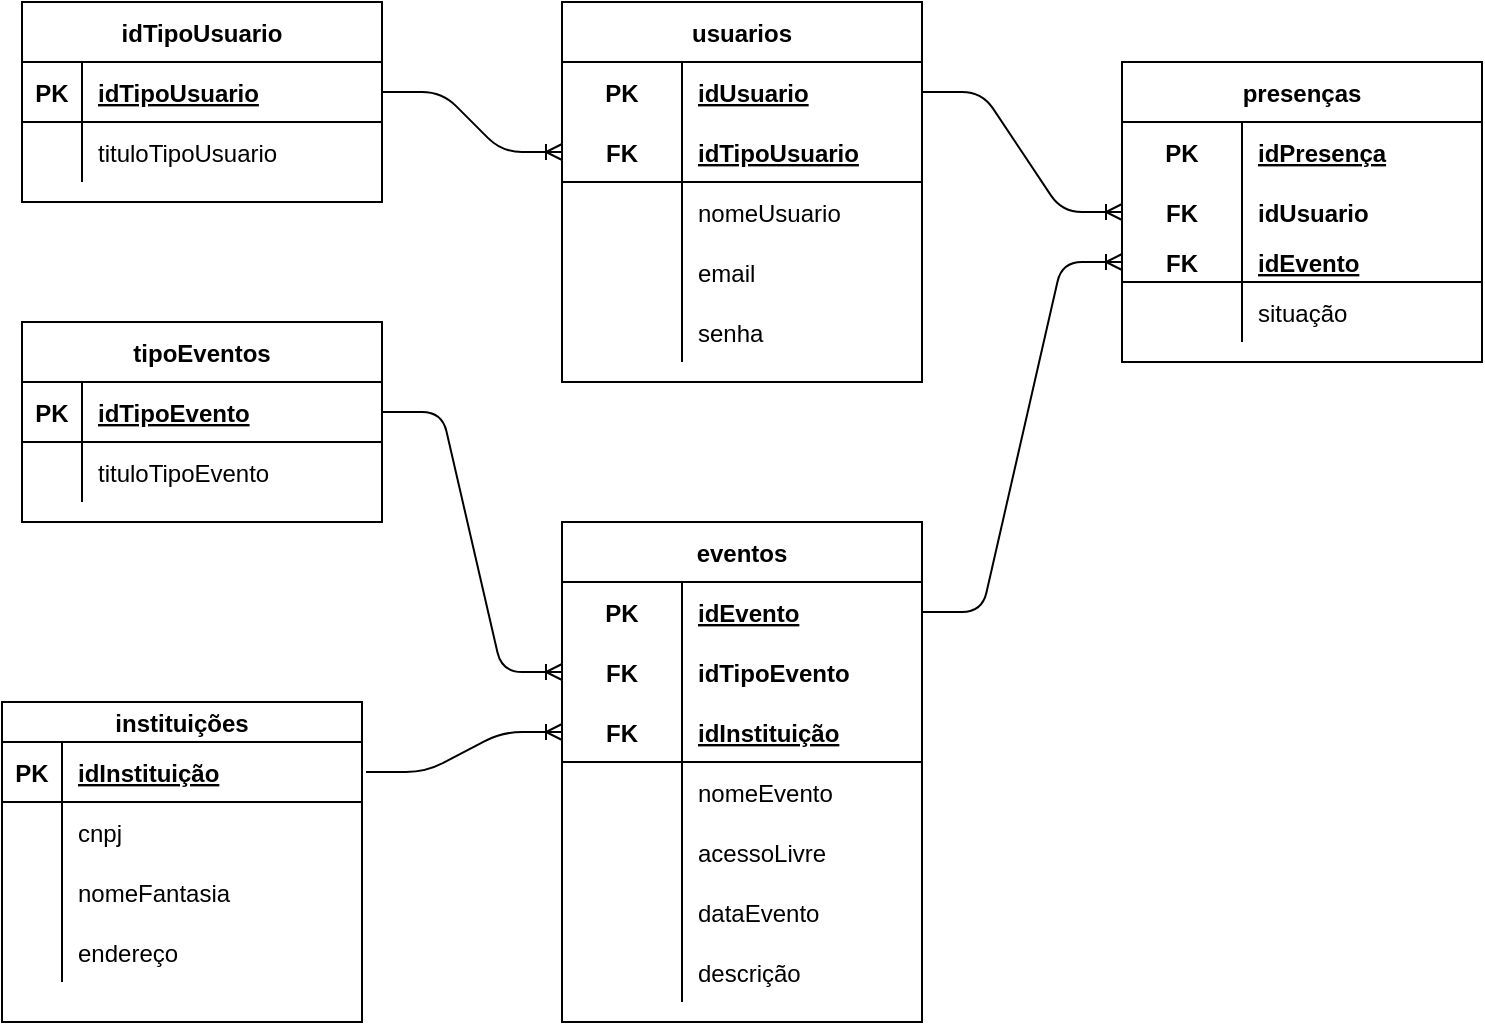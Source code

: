 <mxfile version="14.4.4" type="device"><diagram id="R2lEEEUBdFMjLlhIrx00" name="Page-1"><mxGraphModel dx="852" dy="410" grid="1" gridSize="10" guides="1" tooltips="1" connect="1" arrows="1" fold="1" page="1" pageScale="1" pageWidth="850" pageHeight="1100" math="0" shadow="0" extFonts="Permanent Marker^https://fonts.googleapis.com/css?family=Permanent+Marker"><root><mxCell id="0"/><mxCell id="1" parent="0"/><mxCell id="OyFUV-gfyBCYpzRQKkm_-36" value="tipoEventos" style="shape=table;startSize=30;container=1;collapsible=1;childLayout=tableLayout;fixedRows=1;rowLines=0;fontStyle=1;align=center;resizeLast=1;" vertex="1" parent="1"><mxGeometry x="90" y="240" width="180" height="100" as="geometry"/></mxCell><mxCell id="OyFUV-gfyBCYpzRQKkm_-37" value="" style="shape=partialRectangle;collapsible=0;dropTarget=0;pointerEvents=0;fillColor=none;top=0;left=0;bottom=1;right=0;points=[[0,0.5],[1,0.5]];portConstraint=eastwest;" vertex="1" parent="OyFUV-gfyBCYpzRQKkm_-36"><mxGeometry y="30" width="180" height="30" as="geometry"/></mxCell><mxCell id="OyFUV-gfyBCYpzRQKkm_-38" value="PK" style="shape=partialRectangle;connectable=0;fillColor=none;top=0;left=0;bottom=0;right=0;fontStyle=1;overflow=hidden;" vertex="1" parent="OyFUV-gfyBCYpzRQKkm_-37"><mxGeometry width="30" height="30" as="geometry"/></mxCell><mxCell id="OyFUV-gfyBCYpzRQKkm_-39" value="idTipoEvento" style="shape=partialRectangle;connectable=0;fillColor=none;top=0;left=0;bottom=0;right=0;align=left;spacingLeft=6;fontStyle=5;overflow=hidden;" vertex="1" parent="OyFUV-gfyBCYpzRQKkm_-37"><mxGeometry x="30" width="150" height="30" as="geometry"/></mxCell><mxCell id="OyFUV-gfyBCYpzRQKkm_-40" value="" style="shape=partialRectangle;collapsible=0;dropTarget=0;pointerEvents=0;fillColor=none;top=0;left=0;bottom=0;right=0;points=[[0,0.5],[1,0.5]];portConstraint=eastwest;" vertex="1" parent="OyFUV-gfyBCYpzRQKkm_-36"><mxGeometry y="60" width="180" height="30" as="geometry"/></mxCell><mxCell id="OyFUV-gfyBCYpzRQKkm_-41" value="" style="shape=partialRectangle;connectable=0;fillColor=none;top=0;left=0;bottom=0;right=0;editable=1;overflow=hidden;" vertex="1" parent="OyFUV-gfyBCYpzRQKkm_-40"><mxGeometry width="30" height="30" as="geometry"/></mxCell><mxCell id="OyFUV-gfyBCYpzRQKkm_-42" value="tituloTipoEvento" style="shape=partialRectangle;connectable=0;fillColor=none;top=0;left=0;bottom=0;right=0;align=left;spacingLeft=6;overflow=hidden;" vertex="1" parent="OyFUV-gfyBCYpzRQKkm_-40"><mxGeometry x="30" width="150" height="30" as="geometry"/></mxCell><mxCell id="OyFUV-gfyBCYpzRQKkm_-49" value="instituições" style="shape=table;startSize=20;container=1;collapsible=1;childLayout=tableLayout;fixedRows=1;rowLines=0;fontStyle=1;align=center;resizeLast=1;" vertex="1" parent="1"><mxGeometry x="80" y="430" width="180" height="160" as="geometry"/></mxCell><mxCell id="OyFUV-gfyBCYpzRQKkm_-50" value="" style="shape=partialRectangle;collapsible=0;dropTarget=0;pointerEvents=0;fillColor=none;top=0;left=0;bottom=1;right=0;points=[[0,0.5],[1,0.5]];portConstraint=eastwest;" vertex="1" parent="OyFUV-gfyBCYpzRQKkm_-49"><mxGeometry y="20" width="180" height="30" as="geometry"/></mxCell><mxCell id="OyFUV-gfyBCYpzRQKkm_-51" value="PK" style="shape=partialRectangle;connectable=0;fillColor=none;top=0;left=0;bottom=0;right=0;fontStyle=1;overflow=hidden;" vertex="1" parent="OyFUV-gfyBCYpzRQKkm_-50"><mxGeometry width="30" height="30" as="geometry"/></mxCell><mxCell id="OyFUV-gfyBCYpzRQKkm_-52" value="idInstituição" style="shape=partialRectangle;connectable=0;fillColor=none;top=0;left=0;bottom=0;right=0;align=left;spacingLeft=6;fontStyle=5;overflow=hidden;" vertex="1" parent="OyFUV-gfyBCYpzRQKkm_-50"><mxGeometry x="30" width="150" height="30" as="geometry"/></mxCell><mxCell id="OyFUV-gfyBCYpzRQKkm_-53" value="" style="shape=partialRectangle;collapsible=0;dropTarget=0;pointerEvents=0;fillColor=none;top=0;left=0;bottom=0;right=0;points=[[0,0.5],[1,0.5]];portConstraint=eastwest;" vertex="1" parent="OyFUV-gfyBCYpzRQKkm_-49"><mxGeometry y="50" width="180" height="30" as="geometry"/></mxCell><mxCell id="OyFUV-gfyBCYpzRQKkm_-54" value="" style="shape=partialRectangle;connectable=0;fillColor=none;top=0;left=0;bottom=0;right=0;editable=1;overflow=hidden;" vertex="1" parent="OyFUV-gfyBCYpzRQKkm_-53"><mxGeometry width="30" height="30" as="geometry"/></mxCell><mxCell id="OyFUV-gfyBCYpzRQKkm_-55" value="cnpj" style="shape=partialRectangle;connectable=0;fillColor=none;top=0;left=0;bottom=0;right=0;align=left;spacingLeft=6;overflow=hidden;" vertex="1" parent="OyFUV-gfyBCYpzRQKkm_-53"><mxGeometry x="30" width="150" height="30" as="geometry"/></mxCell><mxCell id="OyFUV-gfyBCYpzRQKkm_-56" value="" style="shape=partialRectangle;collapsible=0;dropTarget=0;pointerEvents=0;fillColor=none;top=0;left=0;bottom=0;right=0;points=[[0,0.5],[1,0.5]];portConstraint=eastwest;" vertex="1" parent="OyFUV-gfyBCYpzRQKkm_-49"><mxGeometry y="80" width="180" height="30" as="geometry"/></mxCell><mxCell id="OyFUV-gfyBCYpzRQKkm_-57" value="" style="shape=partialRectangle;connectable=0;fillColor=none;top=0;left=0;bottom=0;right=0;editable=1;overflow=hidden;" vertex="1" parent="OyFUV-gfyBCYpzRQKkm_-56"><mxGeometry width="30" height="30" as="geometry"/></mxCell><mxCell id="OyFUV-gfyBCYpzRQKkm_-58" value="nomeFantasia" style="shape=partialRectangle;connectable=0;fillColor=none;top=0;left=0;bottom=0;right=0;align=left;spacingLeft=6;overflow=hidden;" vertex="1" parent="OyFUV-gfyBCYpzRQKkm_-56"><mxGeometry x="30" width="150" height="30" as="geometry"/></mxCell><mxCell id="OyFUV-gfyBCYpzRQKkm_-59" value="" style="shape=partialRectangle;collapsible=0;dropTarget=0;pointerEvents=0;fillColor=none;top=0;left=0;bottom=0;right=0;points=[[0,0.5],[1,0.5]];portConstraint=eastwest;" vertex="1" parent="OyFUV-gfyBCYpzRQKkm_-49"><mxGeometry y="110" width="180" height="30" as="geometry"/></mxCell><mxCell id="OyFUV-gfyBCYpzRQKkm_-60" value="" style="shape=partialRectangle;connectable=0;fillColor=none;top=0;left=0;bottom=0;right=0;editable=1;overflow=hidden;" vertex="1" parent="OyFUV-gfyBCYpzRQKkm_-59"><mxGeometry width="30" height="30" as="geometry"/></mxCell><mxCell id="OyFUV-gfyBCYpzRQKkm_-61" value="endereço" style="shape=partialRectangle;connectable=0;fillColor=none;top=0;left=0;bottom=0;right=0;align=left;spacingLeft=6;overflow=hidden;" vertex="1" parent="OyFUV-gfyBCYpzRQKkm_-59"><mxGeometry x="30" width="150" height="30" as="geometry"/></mxCell><mxCell id="OyFUV-gfyBCYpzRQKkm_-62" value="idTipoUsuario" style="shape=table;startSize=30;container=1;collapsible=1;childLayout=tableLayout;fixedRows=1;rowLines=0;fontStyle=1;align=center;resizeLast=1;" vertex="1" parent="1"><mxGeometry x="90" y="80" width="180" height="100" as="geometry"/></mxCell><mxCell id="OyFUV-gfyBCYpzRQKkm_-63" value="" style="shape=partialRectangle;collapsible=0;dropTarget=0;pointerEvents=0;fillColor=none;top=0;left=0;bottom=1;right=0;points=[[0,0.5],[1,0.5]];portConstraint=eastwest;" vertex="1" parent="OyFUV-gfyBCYpzRQKkm_-62"><mxGeometry y="30" width="180" height="30" as="geometry"/></mxCell><mxCell id="OyFUV-gfyBCYpzRQKkm_-64" value="PK" style="shape=partialRectangle;connectable=0;fillColor=none;top=0;left=0;bottom=0;right=0;fontStyle=1;overflow=hidden;" vertex="1" parent="OyFUV-gfyBCYpzRQKkm_-63"><mxGeometry width="30" height="30" as="geometry"/></mxCell><mxCell id="OyFUV-gfyBCYpzRQKkm_-65" value="idTipoUsuario" style="shape=partialRectangle;connectable=0;fillColor=none;top=0;left=0;bottom=0;right=0;align=left;spacingLeft=6;fontStyle=5;overflow=hidden;" vertex="1" parent="OyFUV-gfyBCYpzRQKkm_-63"><mxGeometry x="30" width="150" height="30" as="geometry"/></mxCell><mxCell id="OyFUV-gfyBCYpzRQKkm_-66" value="" style="shape=partialRectangle;collapsible=0;dropTarget=0;pointerEvents=0;fillColor=none;top=0;left=0;bottom=0;right=0;points=[[0,0.5],[1,0.5]];portConstraint=eastwest;" vertex="1" parent="OyFUV-gfyBCYpzRQKkm_-62"><mxGeometry y="60" width="180" height="30" as="geometry"/></mxCell><mxCell id="OyFUV-gfyBCYpzRQKkm_-67" value="" style="shape=partialRectangle;connectable=0;fillColor=none;top=0;left=0;bottom=0;right=0;editable=1;overflow=hidden;" vertex="1" parent="OyFUV-gfyBCYpzRQKkm_-66"><mxGeometry width="30" height="30" as="geometry"/></mxCell><mxCell id="OyFUV-gfyBCYpzRQKkm_-68" value="tituloTipoUsuario" style="shape=partialRectangle;connectable=0;fillColor=none;top=0;left=0;bottom=0;right=0;align=left;spacingLeft=6;overflow=hidden;" vertex="1" parent="OyFUV-gfyBCYpzRQKkm_-66"><mxGeometry x="30" width="150" height="30" as="geometry"/></mxCell><mxCell id="OyFUV-gfyBCYpzRQKkm_-75" value="usuarios" style="shape=table;startSize=30;container=1;collapsible=1;childLayout=tableLayout;fixedRows=1;rowLines=0;fontStyle=1;align=center;resizeLast=1;" vertex="1" parent="1"><mxGeometry x="360" y="80" width="180" height="190" as="geometry"/></mxCell><mxCell id="OyFUV-gfyBCYpzRQKkm_-76" value="" style="shape=partialRectangle;collapsible=0;dropTarget=0;pointerEvents=0;fillColor=none;top=0;left=0;bottom=0;right=0;points=[[0,0.5],[1,0.5]];portConstraint=eastwest;" vertex="1" parent="OyFUV-gfyBCYpzRQKkm_-75"><mxGeometry y="30" width="180" height="30" as="geometry"/></mxCell><mxCell id="OyFUV-gfyBCYpzRQKkm_-77" value="PK" style="shape=partialRectangle;connectable=0;fillColor=none;top=0;left=0;bottom=0;right=0;fontStyle=1;overflow=hidden;" vertex="1" parent="OyFUV-gfyBCYpzRQKkm_-76"><mxGeometry width="60" height="30" as="geometry"/></mxCell><mxCell id="OyFUV-gfyBCYpzRQKkm_-78" value="idUsuario" style="shape=partialRectangle;connectable=0;fillColor=none;top=0;left=0;bottom=0;right=0;align=left;spacingLeft=6;fontStyle=5;overflow=hidden;" vertex="1" parent="OyFUV-gfyBCYpzRQKkm_-76"><mxGeometry x="60" width="120" height="30" as="geometry"/></mxCell><mxCell id="OyFUV-gfyBCYpzRQKkm_-79" value="" style="shape=partialRectangle;collapsible=0;dropTarget=0;pointerEvents=0;fillColor=none;top=0;left=0;bottom=1;right=0;points=[[0,0.5],[1,0.5]];portConstraint=eastwest;" vertex="1" parent="OyFUV-gfyBCYpzRQKkm_-75"><mxGeometry y="60" width="180" height="30" as="geometry"/></mxCell><mxCell id="OyFUV-gfyBCYpzRQKkm_-80" value="FK" style="shape=partialRectangle;connectable=0;fillColor=none;top=0;left=0;bottom=0;right=0;fontStyle=1;overflow=hidden;" vertex="1" parent="OyFUV-gfyBCYpzRQKkm_-79"><mxGeometry width="60" height="30" as="geometry"/></mxCell><mxCell id="OyFUV-gfyBCYpzRQKkm_-81" value="idTipoUsuario" style="shape=partialRectangle;connectable=0;fillColor=none;top=0;left=0;bottom=0;right=0;align=left;spacingLeft=6;fontStyle=5;overflow=hidden;" vertex="1" parent="OyFUV-gfyBCYpzRQKkm_-79"><mxGeometry x="60" width="120" height="30" as="geometry"/></mxCell><mxCell id="OyFUV-gfyBCYpzRQKkm_-82" value="" style="shape=partialRectangle;collapsible=0;dropTarget=0;pointerEvents=0;fillColor=none;top=0;left=0;bottom=0;right=0;points=[[0,0.5],[1,0.5]];portConstraint=eastwest;" vertex="1" parent="OyFUV-gfyBCYpzRQKkm_-75"><mxGeometry y="90" width="180" height="30" as="geometry"/></mxCell><mxCell id="OyFUV-gfyBCYpzRQKkm_-83" value="" style="shape=partialRectangle;connectable=0;fillColor=none;top=0;left=0;bottom=0;right=0;editable=1;overflow=hidden;" vertex="1" parent="OyFUV-gfyBCYpzRQKkm_-82"><mxGeometry width="60" height="30" as="geometry"/></mxCell><mxCell id="OyFUV-gfyBCYpzRQKkm_-84" value="nomeUsuario" style="shape=partialRectangle;connectable=0;fillColor=none;top=0;left=0;bottom=0;right=0;align=left;spacingLeft=6;overflow=hidden;" vertex="1" parent="OyFUV-gfyBCYpzRQKkm_-82"><mxGeometry x="60" width="120" height="30" as="geometry"/></mxCell><mxCell id="OyFUV-gfyBCYpzRQKkm_-85" value="" style="shape=partialRectangle;collapsible=0;dropTarget=0;pointerEvents=0;fillColor=none;top=0;left=0;bottom=0;right=0;points=[[0,0.5],[1,0.5]];portConstraint=eastwest;" vertex="1" parent="OyFUV-gfyBCYpzRQKkm_-75"><mxGeometry y="120" width="180" height="30" as="geometry"/></mxCell><mxCell id="OyFUV-gfyBCYpzRQKkm_-86" value="" style="shape=partialRectangle;connectable=0;fillColor=none;top=0;left=0;bottom=0;right=0;editable=1;overflow=hidden;" vertex="1" parent="OyFUV-gfyBCYpzRQKkm_-85"><mxGeometry width="60" height="30" as="geometry"/></mxCell><mxCell id="OyFUV-gfyBCYpzRQKkm_-87" value="email" style="shape=partialRectangle;connectable=0;fillColor=none;top=0;left=0;bottom=0;right=0;align=left;spacingLeft=6;overflow=hidden;" vertex="1" parent="OyFUV-gfyBCYpzRQKkm_-85"><mxGeometry x="60" width="120" height="30" as="geometry"/></mxCell><mxCell id="OyFUV-gfyBCYpzRQKkm_-131" value="" style="shape=partialRectangle;collapsible=0;dropTarget=0;pointerEvents=0;fillColor=none;top=0;left=0;bottom=0;right=0;points=[[0,0.5],[1,0.5]];portConstraint=eastwest;" vertex="1" parent="OyFUV-gfyBCYpzRQKkm_-75"><mxGeometry y="150" width="180" height="30" as="geometry"/></mxCell><mxCell id="OyFUV-gfyBCYpzRQKkm_-132" value="" style="shape=partialRectangle;connectable=0;fillColor=none;top=0;left=0;bottom=0;right=0;editable=1;overflow=hidden;" vertex="1" parent="OyFUV-gfyBCYpzRQKkm_-131"><mxGeometry width="60" height="30" as="geometry"/></mxCell><mxCell id="OyFUV-gfyBCYpzRQKkm_-133" value="senha" style="shape=partialRectangle;connectable=0;fillColor=none;top=0;left=0;bottom=0;right=0;align=left;spacingLeft=6;overflow=hidden;" vertex="1" parent="OyFUV-gfyBCYpzRQKkm_-131"><mxGeometry x="60" width="120" height="30" as="geometry"/></mxCell><mxCell id="OyFUV-gfyBCYpzRQKkm_-88" value="eventos" style="shape=table;startSize=30;container=1;collapsible=1;childLayout=tableLayout;fixedRows=1;rowLines=0;fontStyle=1;align=center;resizeLast=1;" vertex="1" parent="1"><mxGeometry x="360" y="340" width="180" height="250" as="geometry"/></mxCell><mxCell id="OyFUV-gfyBCYpzRQKkm_-89" value="" style="shape=partialRectangle;collapsible=0;dropTarget=0;pointerEvents=0;fillColor=none;top=0;left=0;bottom=0;right=0;points=[[0,0.5],[1,0.5]];portConstraint=eastwest;" vertex="1" parent="OyFUV-gfyBCYpzRQKkm_-88"><mxGeometry y="30" width="180" height="30" as="geometry"/></mxCell><mxCell id="OyFUV-gfyBCYpzRQKkm_-90" value="PK" style="shape=partialRectangle;connectable=0;fillColor=none;top=0;left=0;bottom=0;right=0;fontStyle=1;overflow=hidden;" vertex="1" parent="OyFUV-gfyBCYpzRQKkm_-89"><mxGeometry width="60" height="30" as="geometry"/></mxCell><mxCell id="OyFUV-gfyBCYpzRQKkm_-91" value="idEvento" style="shape=partialRectangle;connectable=0;fillColor=none;top=0;left=0;bottom=0;right=0;align=left;spacingLeft=6;fontStyle=5;overflow=hidden;" vertex="1" parent="OyFUV-gfyBCYpzRQKkm_-89"><mxGeometry x="60" width="120" height="30" as="geometry"/></mxCell><mxCell id="OyFUV-gfyBCYpzRQKkm_-146" value="" style="shape=partialRectangle;collapsible=0;dropTarget=0;pointerEvents=0;fillColor=none;top=0;left=0;bottom=0;right=0;points=[[0,0.5],[1,0.5]];portConstraint=eastwest;" vertex="1" parent="OyFUV-gfyBCYpzRQKkm_-88"><mxGeometry y="60" width="180" height="30" as="geometry"/></mxCell><mxCell id="OyFUV-gfyBCYpzRQKkm_-147" value="FK" style="shape=partialRectangle;connectable=0;fillColor=none;top=0;left=0;bottom=0;right=0;fontStyle=1;overflow=hidden;" vertex="1" parent="OyFUV-gfyBCYpzRQKkm_-146"><mxGeometry width="60" height="30" as="geometry"/></mxCell><mxCell id="OyFUV-gfyBCYpzRQKkm_-148" value="idTipoEvento" style="shape=partialRectangle;connectable=0;fillColor=none;top=0;left=0;bottom=0;right=0;align=left;spacingLeft=6;fontStyle=1;overflow=hidden;" vertex="1" parent="OyFUV-gfyBCYpzRQKkm_-146"><mxGeometry x="60" width="120" height="30" as="geometry"/></mxCell><mxCell id="OyFUV-gfyBCYpzRQKkm_-92" value="" style="shape=partialRectangle;collapsible=0;dropTarget=0;pointerEvents=0;fillColor=none;top=0;left=0;bottom=1;right=0;points=[[0,0.5],[1,0.5]];portConstraint=eastwest;" vertex="1" parent="OyFUV-gfyBCYpzRQKkm_-88"><mxGeometry y="90" width="180" height="30" as="geometry"/></mxCell><mxCell id="OyFUV-gfyBCYpzRQKkm_-93" value="FK" style="shape=partialRectangle;connectable=0;fillColor=none;top=0;left=0;bottom=0;right=0;fontStyle=1;overflow=hidden;" vertex="1" parent="OyFUV-gfyBCYpzRQKkm_-92"><mxGeometry width="60" height="30" as="geometry"/></mxCell><mxCell id="OyFUV-gfyBCYpzRQKkm_-94" value="idInstituição" style="shape=partialRectangle;connectable=0;fillColor=none;top=0;left=0;bottom=0;right=0;align=left;spacingLeft=6;fontStyle=5;overflow=hidden;" vertex="1" parent="OyFUV-gfyBCYpzRQKkm_-92"><mxGeometry x="60" width="120" height="30" as="geometry"/></mxCell><mxCell id="OyFUV-gfyBCYpzRQKkm_-95" value="" style="shape=partialRectangle;collapsible=0;dropTarget=0;pointerEvents=0;fillColor=none;top=0;left=0;bottom=0;right=0;points=[[0,0.5],[1,0.5]];portConstraint=eastwest;" vertex="1" parent="OyFUV-gfyBCYpzRQKkm_-88"><mxGeometry y="120" width="180" height="30" as="geometry"/></mxCell><mxCell id="OyFUV-gfyBCYpzRQKkm_-96" value="" style="shape=partialRectangle;connectable=0;fillColor=none;top=0;left=0;bottom=0;right=0;editable=1;overflow=hidden;" vertex="1" parent="OyFUV-gfyBCYpzRQKkm_-95"><mxGeometry width="60" height="30" as="geometry"/></mxCell><mxCell id="OyFUV-gfyBCYpzRQKkm_-97" value="nomeEvento" style="shape=partialRectangle;connectable=0;fillColor=none;top=0;left=0;bottom=0;right=0;align=left;spacingLeft=6;overflow=hidden;" vertex="1" parent="OyFUV-gfyBCYpzRQKkm_-95"><mxGeometry x="60" width="120" height="30" as="geometry"/></mxCell><mxCell id="OyFUV-gfyBCYpzRQKkm_-98" value="" style="shape=partialRectangle;collapsible=0;dropTarget=0;pointerEvents=0;fillColor=none;top=0;left=0;bottom=0;right=0;points=[[0,0.5],[1,0.5]];portConstraint=eastwest;" vertex="1" parent="OyFUV-gfyBCYpzRQKkm_-88"><mxGeometry y="150" width="180" height="30" as="geometry"/></mxCell><mxCell id="OyFUV-gfyBCYpzRQKkm_-99" value="" style="shape=partialRectangle;connectable=0;fillColor=none;top=0;left=0;bottom=0;right=0;editable=1;overflow=hidden;" vertex="1" parent="OyFUV-gfyBCYpzRQKkm_-98"><mxGeometry width="60" height="30" as="geometry"/></mxCell><mxCell id="OyFUV-gfyBCYpzRQKkm_-100" value="acessoLivre" style="shape=partialRectangle;connectable=0;fillColor=none;top=0;left=0;bottom=0;right=0;align=left;spacingLeft=6;overflow=hidden;" vertex="1" parent="OyFUV-gfyBCYpzRQKkm_-98"><mxGeometry x="60" width="120" height="30" as="geometry"/></mxCell><mxCell id="OyFUV-gfyBCYpzRQKkm_-134" value="" style="shape=partialRectangle;collapsible=0;dropTarget=0;pointerEvents=0;fillColor=none;top=0;left=0;bottom=0;right=0;points=[[0,0.5],[1,0.5]];portConstraint=eastwest;" vertex="1" parent="OyFUV-gfyBCYpzRQKkm_-88"><mxGeometry y="180" width="180" height="30" as="geometry"/></mxCell><mxCell id="OyFUV-gfyBCYpzRQKkm_-135" value="" style="shape=partialRectangle;connectable=0;fillColor=none;top=0;left=0;bottom=0;right=0;editable=1;overflow=hidden;" vertex="1" parent="OyFUV-gfyBCYpzRQKkm_-134"><mxGeometry width="60" height="30" as="geometry"/></mxCell><mxCell id="OyFUV-gfyBCYpzRQKkm_-136" value="dataEvento" style="shape=partialRectangle;connectable=0;fillColor=none;top=0;left=0;bottom=0;right=0;align=left;spacingLeft=6;overflow=hidden;" vertex="1" parent="OyFUV-gfyBCYpzRQKkm_-134"><mxGeometry x="60" width="120" height="30" as="geometry"/></mxCell><mxCell id="OyFUV-gfyBCYpzRQKkm_-137" value="" style="shape=partialRectangle;collapsible=0;dropTarget=0;pointerEvents=0;fillColor=none;top=0;left=0;bottom=0;right=0;points=[[0,0.5],[1,0.5]];portConstraint=eastwest;" vertex="1" parent="OyFUV-gfyBCYpzRQKkm_-88"><mxGeometry y="210" width="180" height="30" as="geometry"/></mxCell><mxCell id="OyFUV-gfyBCYpzRQKkm_-138" value="" style="shape=partialRectangle;connectable=0;fillColor=none;top=0;left=0;bottom=0;right=0;editable=1;overflow=hidden;" vertex="1" parent="OyFUV-gfyBCYpzRQKkm_-137"><mxGeometry width="60" height="30" as="geometry"/></mxCell><mxCell id="OyFUV-gfyBCYpzRQKkm_-139" value="descrição" style="shape=partialRectangle;connectable=0;fillColor=none;top=0;left=0;bottom=0;right=0;align=left;spacingLeft=6;overflow=hidden;" vertex="1" parent="OyFUV-gfyBCYpzRQKkm_-137"><mxGeometry x="60" width="120" height="30" as="geometry"/></mxCell><mxCell id="OyFUV-gfyBCYpzRQKkm_-101" value="presenças" style="shape=table;startSize=30;container=1;collapsible=1;childLayout=tableLayout;fixedRows=1;rowLines=0;fontStyle=1;align=center;resizeLast=1;" vertex="1" parent="1"><mxGeometry x="640" y="110" width="180" height="150" as="geometry"/></mxCell><mxCell id="OyFUV-gfyBCYpzRQKkm_-102" value="" style="shape=partialRectangle;collapsible=0;dropTarget=0;pointerEvents=0;fillColor=none;top=0;left=0;bottom=0;right=0;points=[[0,0.5],[1,0.5]];portConstraint=eastwest;" vertex="1" parent="OyFUV-gfyBCYpzRQKkm_-101"><mxGeometry y="30" width="180" height="30" as="geometry"/></mxCell><mxCell id="OyFUV-gfyBCYpzRQKkm_-103" value="PK" style="shape=partialRectangle;connectable=0;fillColor=none;top=0;left=0;bottom=0;right=0;fontStyle=1;overflow=hidden;" vertex="1" parent="OyFUV-gfyBCYpzRQKkm_-102"><mxGeometry width="60" height="30" as="geometry"/></mxCell><mxCell id="OyFUV-gfyBCYpzRQKkm_-104" value="idPresença" style="shape=partialRectangle;connectable=0;fillColor=none;top=0;left=0;bottom=0;right=0;align=left;spacingLeft=6;fontStyle=5;overflow=hidden;" vertex="1" parent="OyFUV-gfyBCYpzRQKkm_-102"><mxGeometry x="60" width="120" height="30" as="geometry"/></mxCell><mxCell id="OyFUV-gfyBCYpzRQKkm_-115" value="" style="shape=partialRectangle;collapsible=0;dropTarget=0;pointerEvents=0;fillColor=none;top=0;left=0;bottom=0;right=0;points=[[0,0.5],[1,0.5]];portConstraint=eastwest;" vertex="1" parent="OyFUV-gfyBCYpzRQKkm_-101"><mxGeometry y="60" width="180" height="30" as="geometry"/></mxCell><mxCell id="OyFUV-gfyBCYpzRQKkm_-116" value="FK" style="shape=partialRectangle;connectable=0;fillColor=none;top=0;left=0;bottom=0;right=0;fontStyle=1;overflow=hidden;" vertex="1" parent="OyFUV-gfyBCYpzRQKkm_-115"><mxGeometry width="60" height="30" as="geometry"/></mxCell><mxCell id="OyFUV-gfyBCYpzRQKkm_-117" value="idUsuario" style="shape=partialRectangle;connectable=0;fillColor=none;top=0;left=0;bottom=0;right=0;align=left;spacingLeft=6;fontStyle=1;overflow=hidden;" vertex="1" parent="OyFUV-gfyBCYpzRQKkm_-115"><mxGeometry x="60" width="120" height="30" as="geometry"/></mxCell><mxCell id="OyFUV-gfyBCYpzRQKkm_-105" value="" style="shape=partialRectangle;collapsible=0;dropTarget=0;pointerEvents=0;fillColor=none;top=0;left=0;bottom=1;right=0;points=[[0,0.5],[1,0.5]];portConstraint=eastwest;" vertex="1" parent="OyFUV-gfyBCYpzRQKkm_-101"><mxGeometry y="90" width="180" height="20" as="geometry"/></mxCell><mxCell id="OyFUV-gfyBCYpzRQKkm_-106" value="FK" style="shape=partialRectangle;connectable=0;fillColor=none;top=0;left=0;bottom=0;right=0;fontStyle=1;overflow=hidden;" vertex="1" parent="OyFUV-gfyBCYpzRQKkm_-105"><mxGeometry width="60" height="20" as="geometry"/></mxCell><mxCell id="OyFUV-gfyBCYpzRQKkm_-107" value="idEvento" style="shape=partialRectangle;connectable=0;fillColor=none;top=0;left=0;bottom=0;right=0;align=left;spacingLeft=6;fontStyle=5;overflow=hidden;" vertex="1" parent="OyFUV-gfyBCYpzRQKkm_-105"><mxGeometry x="60" width="120" height="20" as="geometry"/></mxCell><mxCell id="OyFUV-gfyBCYpzRQKkm_-108" value="" style="shape=partialRectangle;collapsible=0;dropTarget=0;pointerEvents=0;fillColor=none;top=0;left=0;bottom=0;right=0;points=[[0,0.5],[1,0.5]];portConstraint=eastwest;" vertex="1" parent="OyFUV-gfyBCYpzRQKkm_-101"><mxGeometry y="110" width="180" height="30" as="geometry"/></mxCell><mxCell id="OyFUV-gfyBCYpzRQKkm_-109" value="" style="shape=partialRectangle;connectable=0;fillColor=none;top=0;left=0;bottom=0;right=0;editable=1;overflow=hidden;" vertex="1" parent="OyFUV-gfyBCYpzRQKkm_-108"><mxGeometry width="60" height="30" as="geometry"/></mxCell><mxCell id="OyFUV-gfyBCYpzRQKkm_-110" value="situação" style="shape=partialRectangle;connectable=0;fillColor=none;top=0;left=0;bottom=0;right=0;align=left;spacingLeft=6;overflow=hidden;" vertex="1" parent="OyFUV-gfyBCYpzRQKkm_-108"><mxGeometry x="60" width="120" height="30" as="geometry"/></mxCell><mxCell id="OyFUV-gfyBCYpzRQKkm_-140" value="" style="edgeStyle=entityRelationEdgeStyle;fontSize=12;html=1;endArrow=ERoneToMany;exitX=1;exitY=0.5;exitDx=0;exitDy=0;entryX=0;entryY=0.5;entryDx=0;entryDy=0;" edge="1" parent="1" source="OyFUV-gfyBCYpzRQKkm_-63" target="OyFUV-gfyBCYpzRQKkm_-79"><mxGeometry width="100" height="100" relative="1" as="geometry"><mxPoint x="420" y="220" as="sourcePoint"/><mxPoint x="520" y="120" as="targetPoint"/></mxGeometry></mxCell><mxCell id="OyFUV-gfyBCYpzRQKkm_-142" value="" style="edgeStyle=entityRelationEdgeStyle;fontSize=12;html=1;endArrow=ERoneToMany;exitX=1;exitY=0.5;exitDx=0;exitDy=0;entryX=0;entryY=0.5;entryDx=0;entryDy=0;" edge="1" parent="1" source="OyFUV-gfyBCYpzRQKkm_-37" target="OyFUV-gfyBCYpzRQKkm_-146"><mxGeometry width="100" height="100" relative="1" as="geometry"><mxPoint x="420" y="350" as="sourcePoint"/><mxPoint x="520" y="250" as="targetPoint"/></mxGeometry></mxCell><mxCell id="OyFUV-gfyBCYpzRQKkm_-143" value="" style="edgeStyle=entityRelationEdgeStyle;fontSize=12;html=1;endArrow=ERoneToMany;exitX=1;exitY=0.5;exitDx=0;exitDy=0;entryX=0;entryY=0.5;entryDx=0;entryDy=0;" edge="1" parent="1" source="OyFUV-gfyBCYpzRQKkm_-76" target="OyFUV-gfyBCYpzRQKkm_-115"><mxGeometry width="100" height="100" relative="1" as="geometry"><mxPoint x="420" y="270" as="sourcePoint"/><mxPoint x="620" y="50" as="targetPoint"/></mxGeometry></mxCell><mxCell id="OyFUV-gfyBCYpzRQKkm_-144" value="" style="edgeStyle=entityRelationEdgeStyle;fontSize=12;html=1;endArrow=ERoneToMany;exitX=1;exitY=0.5;exitDx=0;exitDy=0;entryX=0;entryY=0.5;entryDx=0;entryDy=0;" edge="1" parent="1" source="OyFUV-gfyBCYpzRQKkm_-89" target="OyFUV-gfyBCYpzRQKkm_-105"><mxGeometry width="100" height="100" relative="1" as="geometry"><mxPoint x="550" y="135" as="sourcePoint"/><mxPoint x="650" y="195" as="targetPoint"/></mxGeometry></mxCell><mxCell id="OyFUV-gfyBCYpzRQKkm_-149" value="" style="edgeStyle=entityRelationEdgeStyle;fontSize=12;html=1;endArrow=ERoneToMany;entryX=0;entryY=0.5;entryDx=0;entryDy=0;" edge="1" parent="1" target="OyFUV-gfyBCYpzRQKkm_-92"><mxGeometry width="100" height="100" relative="1" as="geometry"><mxPoint x="262" y="465" as="sourcePoint"/><mxPoint x="520" y="460" as="targetPoint"/></mxGeometry></mxCell></root></mxGraphModel></diagram></mxfile>